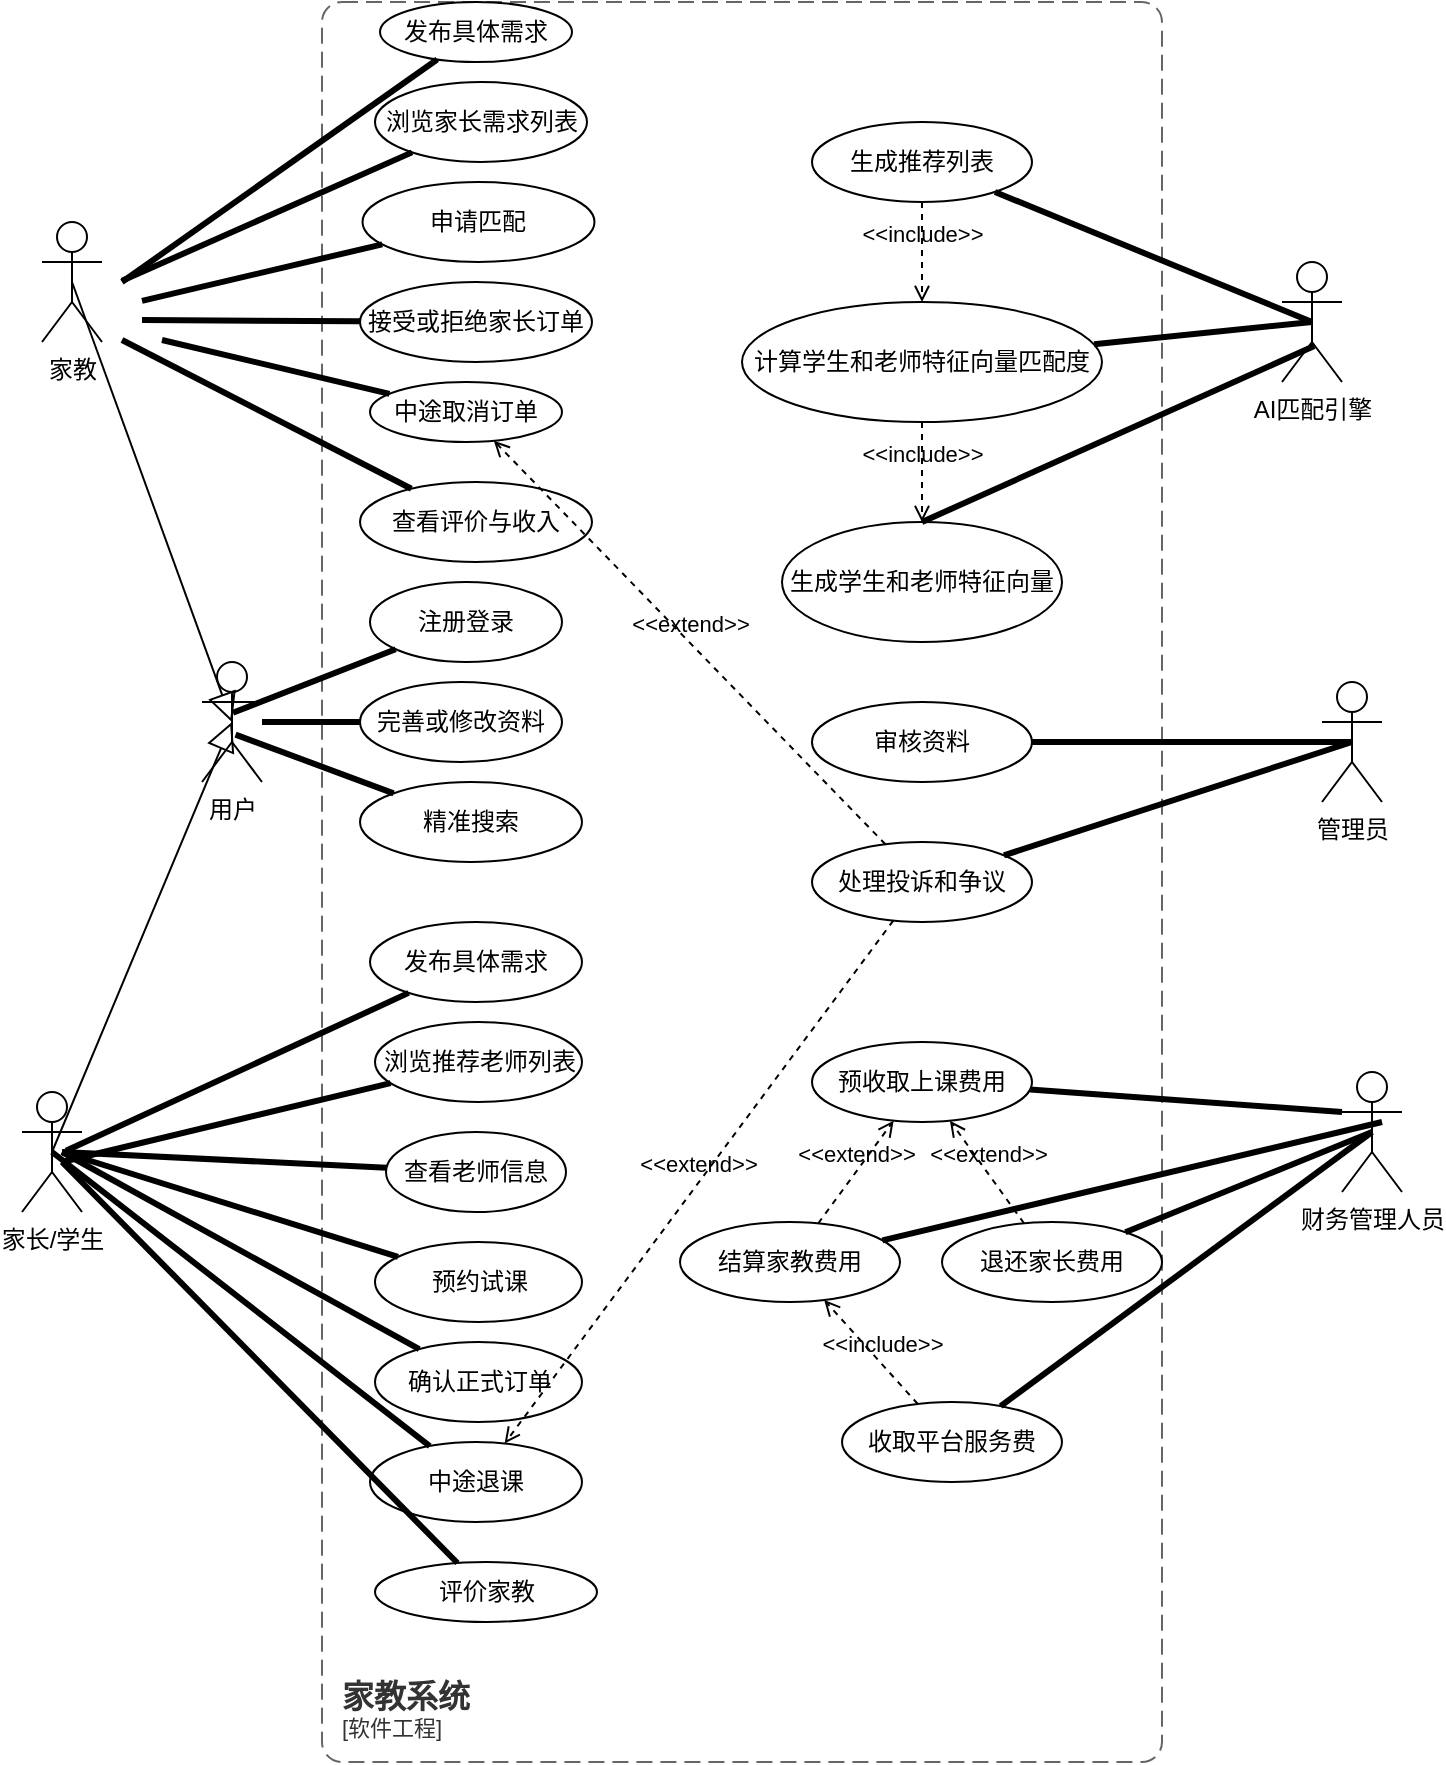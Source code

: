 <mxfile>
    <diagram id="rOA6H69Jcy2FFckjgFXm" name="第 1 页">
        <mxGraphModel dx="1038" dy="493" grid="1" gridSize="10" guides="1" tooltips="1" connect="1" arrows="1" fold="1" page="1" pageScale="1" pageWidth="827" pageHeight="1169" math="0" shadow="0">
            <root>
                <mxCell id="0"/>
                <mxCell id="1" parent="0"/>
                <mxCell id="2" value="家教" style="shape=umlActor;verticalLabelPosition=bottom;verticalAlign=top;html=1;direction=east;" parent="1" vertex="1">
                    <mxGeometry x="40" y="110" width="30" height="60" as="geometry"/>
                </mxCell>
                <mxCell id="6" value="家长/学生&lt;div&gt;&lt;br&gt;&lt;/div&gt;" style="shape=umlActor;verticalLabelPosition=bottom;verticalAlign=top;html=1;" parent="1" vertex="1">
                    <mxGeometry x="30" y="545" width="30" height="60" as="geometry"/>
                </mxCell>
                <mxCell id="9" value="用户&lt;div&gt;&lt;br&gt;&lt;/div&gt;" style="shape=umlActor;verticalLabelPosition=bottom;verticalAlign=top;html=1;" parent="1" vertex="1">
                    <mxGeometry x="120" y="330" width="30" height="60" as="geometry"/>
                </mxCell>
                <mxCell id="10" value="浏览家长需求列表" style="ellipse;whiteSpace=wrap;html=1;" parent="1" vertex="1">
                    <mxGeometry x="206.5" y="40" width="106" height="40" as="geometry"/>
                </mxCell>
                <mxCell id="11" value="申请匹配" style="ellipse;whiteSpace=wrap;html=1;" parent="1" vertex="1">
                    <mxGeometry x="200.25" y="90" width="116" height="40" as="geometry"/>
                </mxCell>
                <mxCell id="12" value="接受或拒绝家长订单" style="ellipse;whiteSpace=wrap;html=1;" parent="1" vertex="1">
                    <mxGeometry x="199" y="140" width="116" height="40" as="geometry"/>
                </mxCell>
                <mxCell id="14" value="查看评价与收入" style="ellipse;whiteSpace=wrap;html=1;" parent="1" vertex="1">
                    <mxGeometry x="199" y="240" width="116" height="40" as="geometry"/>
                </mxCell>
                <mxCell id="15" value="完善或修改资料" style="ellipse;whiteSpace=wrap;html=1;" parent="1" vertex="1">
                    <mxGeometry x="199" y="340" width="101" height="40" as="geometry"/>
                </mxCell>
                <mxCell id="16" value="精准搜索" style="ellipse;whiteSpace=wrap;html=1;" parent="1" vertex="1">
                    <mxGeometry x="199" y="390" width="111" height="40" as="geometry"/>
                </mxCell>
                <mxCell id="17" value="发布具体需求" style="ellipse;whiteSpace=wrap;html=1;" parent="1" vertex="1">
                    <mxGeometry x="204" y="460" width="106" height="40" as="geometry"/>
                </mxCell>
                <mxCell id="18" value="查看老师信息" style="ellipse;whiteSpace=wrap;html=1;" parent="1" vertex="1">
                    <mxGeometry x="212" y="565" width="90" height="40" as="geometry"/>
                </mxCell>
                <mxCell id="19" value="中途退课" style="ellipse;whiteSpace=wrap;html=1;" parent="1" vertex="1">
                    <mxGeometry x="204" y="720" width="106" height="40" as="geometry"/>
                </mxCell>
                <mxCell id="20" value="评价家教" style="ellipse;whiteSpace=wrap;html=1;" parent="1" vertex="1">
                    <mxGeometry x="206.5" y="780" width="111" height="30" as="geometry"/>
                </mxCell>
                <mxCell id="21" value="浏览推荐老师列表" style="ellipse;whiteSpace=wrap;html=1;" parent="1" vertex="1">
                    <mxGeometry x="206.5" y="510" width="103.5" height="40" as="geometry"/>
                </mxCell>
                <mxCell id="22" value="预约试课" style="ellipse;whiteSpace=wrap;html=1;" parent="1" vertex="1">
                    <mxGeometry x="206.5" y="620" width="103.5" height="40" as="geometry"/>
                </mxCell>
                <mxCell id="23" value="确认正式订单" style="ellipse;whiteSpace=wrap;html=1;" parent="1" vertex="1">
                    <mxGeometry x="206.5" y="670" width="103.5" height="40" as="geometry"/>
                </mxCell>
                <mxCell id="24" value="生成推荐列表" style="ellipse;whiteSpace=wrap;html=1;" parent="1" vertex="1">
                    <mxGeometry x="425" y="60" width="110" height="40" as="geometry"/>
                </mxCell>
                <object placeholders="1" c4Name="家教系统" c4Type="SystemScopeBoundary" c4Application="软件工程" label="&lt;font style=&quot;font-size: 16px&quot;&gt;&lt;b&gt;&lt;div style=&quot;text-align: left&quot;&gt;%c4Name%&lt;/div&gt;&lt;/b&gt;&lt;/font&gt;&lt;div style=&quot;text-align: left&quot;&gt;[%c4Application%]&lt;/div&gt;" id="28">
                    <mxCell style="rounded=1;fontSize=11;whiteSpace=wrap;html=1;dashed=1;arcSize=20;fillColor=none;strokeColor=#666666;fontColor=#333333;labelBackgroundColor=none;align=left;verticalAlign=bottom;labelBorderColor=none;spacingTop=0;spacing=10;dashPattern=8 4;metaEdit=1;rotatable=0;perimeter=rectanglePerimeter;noLabel=0;labelPadding=0;allowArrows=0;connectable=0;expand=0;recursiveResize=0;editable=1;pointerEvents=0;absoluteArcSize=1;points=[[0.25,0,0],[0.5,0,0],[0.75,0,0],[1,0.25,0],[1,0.5,0],[1,0.75,0],[0.75,1,0],[0.5,1,0],[0.25,1,0],[0,0.75,0],[0,0.5,0],[0,0.25,0]];" parent="1" vertex="1">
                        <mxGeometry x="180" width="420" height="880" as="geometry"/>
                    </mxCell>
                </object>
                <mxCell id="38" value="" style="edgeStyle=none;html=1;endSize=12;endArrow=block;endFill=0;entryX=0.5;entryY=0.5;entryDx=0;entryDy=0;entryPerimeter=0;exitX=0.5;exitY=0.5;exitDx=0;exitDy=0;exitPerimeter=0;" parent="1" source="2" target="9" edge="1">
                    <mxGeometry width="160" relative="1" as="geometry">
                        <mxPoint x="-70" y="100" as="sourcePoint"/>
                        <mxPoint x="90" y="100" as="targetPoint"/>
                    </mxGeometry>
                </mxCell>
                <mxCell id="39" value="" style="edgeStyle=none;html=1;endSize=12;endArrow=block;endFill=0;entryX=0.5;entryY=0.5;entryDx=0;entryDy=0;entryPerimeter=0;exitX=0.5;exitY=0.5;exitDx=0;exitDy=0;exitPerimeter=0;" parent="1" source="6" target="9" edge="1">
                    <mxGeometry width="160" relative="1" as="geometry">
                        <mxPoint x="60" y="385" as="sourcePoint"/>
                        <mxPoint x="140" y="505" as="targetPoint"/>
                    </mxGeometry>
                </mxCell>
                <mxCell id="46" value="" style="endArrow=none;startArrow=none;endFill=0;startFill=0;endSize=8;html=1;verticalAlign=bottom;labelBackgroundColor=none;strokeWidth=3;" parent="1" target="10" edge="1">
                    <mxGeometry width="160" relative="1" as="geometry">
                        <mxPoint x="80" y="139.41" as="sourcePoint"/>
                        <mxPoint x="240" y="139.41" as="targetPoint"/>
                    </mxGeometry>
                </mxCell>
                <mxCell id="47" value="" style="endArrow=none;startArrow=none;endFill=0;startFill=0;endSize=8;html=1;verticalAlign=bottom;labelBackgroundColor=none;strokeWidth=3;" parent="1" target="11" edge="1">
                    <mxGeometry width="160" relative="1" as="geometry">
                        <mxPoint x="90" y="149.41" as="sourcePoint"/>
                        <mxPoint x="221" y="120" as="targetPoint"/>
                    </mxGeometry>
                </mxCell>
                <mxCell id="48" value="&lt;span style=&quot;font-family: monospace; font-size: 0px; text-align: start;&quot;&gt;%3CmxGraphModel%3E%3Croot%3E%3CmxCell%20id%3D%220%22%2F%3E%3CmxCell%20id%3D%221%22%20parent%3D%220%22%2F%3E%3CmxCell%20id%3D%222%22%20value%3D%22%22%20style%3D%22endArrow%3Dnone%3BstartArrow%3Dnone%3BendFill%3D0%3BstartFill%3D0%3BendSize%3D8%3Bhtml%3D1%3BverticalAlign%3Dbottom%3BlabelBackgroundColor%3Dnone%3BstrokeWidth%3D3%3B%22%20edge%3D%221%22%20parent%3D%221%22%3E%3CmxGeometry%20width%3D%22160%22%20relative%3D%221%22%20as%3D%22geometry%22%3E%3CmxPoint%20x%3D%2290%22%20y%3D%22159%22%20as%3D%22sourcePoint%22%2F%3E%3CmxPoint%20x%3D%22199%22%20y%3D%22160%22%20as%3D%22targetPoint%22%2F%3E%3C%2FmxGeometry%3E%3C%2FmxCell%3E%3C%2Froot%3E%3C%2FmxGraphModel%3E&lt;/span&gt;&lt;span style=&quot;font-family: monospace; font-size: 0px; text-align: start;&quot;&gt;%3CmxGraphModel%3E%3Croot%3E%3CmxCell%20id%3D%220%22%2F%3E%3CmxCell%20id%3D%221%22%20parent%3D%220%22%2F%3E%3CmxCell%20id%3D%222%22%20value%3D%22%22%20style%3D%22endArrow%3Dnone%3BstartArrow%3Dnone%3BendFill%3D0%3BstartFill%3D0%3BendSize%3D8%3Bhtml%3D1%3BverticalAlign%3Dbottom%3BlabelBackgroundColor%3Dnone%3BstrokeWidth%3D3%3B%22%20edge%3D%221%22%20parent%3D%221%22%3E%3CmxGeometry%20width%3D%22160%22%20relative%3D%221%22%20as%3D%22geometry%22%3E%3CmxPoint%20x%3D%2290%22%20y%3D%22159%22%20as%3D%22sourcePoint%22%2F%3E%3CmxPoint%20x%3D%22199%22%20y%3D%22160%22%20as%3D%22targetPoint%22%2F%3E%3C%2FmxGeometry%3E%3C%2FmxCell%3E%3C%2Froot%3E%3C%2FmxGraphModel%3E&lt;/span&gt;" style="endArrow=none;startArrow=none;endFill=0;startFill=0;endSize=8;html=1;verticalAlign=bottom;labelBackgroundColor=none;strokeWidth=3;" parent="1" target="12" edge="1">
                    <mxGeometry width="160" relative="1" as="geometry">
                        <mxPoint x="90" y="159" as="sourcePoint"/>
                        <mxPoint x="231" y="130" as="targetPoint"/>
                    </mxGeometry>
                </mxCell>
                <mxCell id="49" value="" style="endArrow=none;startArrow=none;endFill=0;startFill=0;endSize=8;html=1;verticalAlign=bottom;labelBackgroundColor=none;strokeWidth=3;" parent="1" target="14" edge="1">
                    <mxGeometry width="160" relative="1" as="geometry">
                        <mxPoint x="80" y="169" as="sourcePoint"/>
                        <mxPoint x="241" y="140" as="targetPoint"/>
                    </mxGeometry>
                </mxCell>
                <mxCell id="50" value="注册登录" style="ellipse;whiteSpace=wrap;html=1;" parent="1" vertex="1">
                    <mxGeometry x="204" y="290" width="96" height="40" as="geometry"/>
                </mxCell>
                <mxCell id="51" value="" style="endArrow=none;startArrow=none;endFill=0;startFill=0;endSize=8;html=1;verticalAlign=bottom;labelBackgroundColor=none;strokeWidth=3;exitX=0.516;exitY=0.423;exitDx=0;exitDy=0;exitPerimeter=0;" parent="1" source="9" target="50" edge="1">
                    <mxGeometry width="160" relative="1" as="geometry">
                        <mxPoint x="140" y="319.41" as="sourcePoint"/>
                        <mxPoint x="300" y="319.41" as="targetPoint"/>
                    </mxGeometry>
                </mxCell>
                <mxCell id="52" value="" style="endArrow=none;startArrow=none;endFill=0;startFill=0;endSize=8;html=1;verticalAlign=bottom;labelBackgroundColor=none;strokeWidth=3;" parent="1" source="9" target="15" edge="1">
                    <mxGeometry width="160" relative="1" as="geometry">
                        <mxPoint x="150" y="329.41" as="sourcePoint"/>
                        <mxPoint x="215" y="323" as="targetPoint"/>
                    </mxGeometry>
                </mxCell>
                <mxCell id="53" value="" style="endArrow=none;startArrow=none;endFill=0;startFill=0;endSize=8;html=1;verticalAlign=bottom;labelBackgroundColor=none;strokeWidth=3;exitX=0.559;exitY=0.605;exitDx=0;exitDy=0;exitPerimeter=0;" parent="1" source="9" target="16" edge="1">
                    <mxGeometry width="160" relative="1" as="geometry">
                        <mxPoint x="160" y="339.41" as="sourcePoint"/>
                        <mxPoint x="225" y="333" as="targetPoint"/>
                    </mxGeometry>
                </mxCell>
                <mxCell id="57" value="" style="endArrow=none;startArrow=none;endFill=0;startFill=0;endSize=8;html=1;verticalAlign=bottom;labelBackgroundColor=none;strokeWidth=3;" parent="1" target="17" edge="1">
                    <mxGeometry width="160" relative="1" as="geometry">
                        <mxPoint x="52" y="574.41" as="sourcePoint"/>
                        <mxPoint x="212" y="574.41" as="targetPoint"/>
                    </mxGeometry>
                </mxCell>
                <mxCell id="59" value="" style="endArrow=none;startArrow=none;endFill=0;startFill=0;endSize=8;html=1;verticalAlign=bottom;labelBackgroundColor=none;strokeWidth=3;" parent="1" target="21" edge="1">
                    <mxGeometry width="160" relative="1" as="geometry">
                        <mxPoint x="50" y="580" as="sourcePoint"/>
                        <mxPoint x="233" y="505" as="targetPoint"/>
                    </mxGeometry>
                </mxCell>
                <mxCell id="60" value="" style="endArrow=none;startArrow=none;endFill=0;startFill=0;endSize=8;html=1;verticalAlign=bottom;labelBackgroundColor=none;strokeWidth=3;" parent="1" target="18" edge="1">
                    <mxGeometry width="160" relative="1" as="geometry">
                        <mxPoint x="50" y="575" as="sourcePoint"/>
                        <mxPoint x="243" y="515" as="targetPoint"/>
                    </mxGeometry>
                </mxCell>
                <mxCell id="61" value="" style="endArrow=none;startArrow=none;endFill=0;startFill=0;endSize=8;html=1;verticalAlign=bottom;labelBackgroundColor=none;strokeWidth=3;" parent="1" target="22" edge="1">
                    <mxGeometry width="160" relative="1" as="geometry">
                        <mxPoint x="50" y="575" as="sourcePoint"/>
                        <mxPoint x="253" y="525" as="targetPoint"/>
                    </mxGeometry>
                </mxCell>
                <mxCell id="62" value="" style="endArrow=none;startArrow=none;endFill=0;startFill=0;endSize=8;html=1;verticalAlign=bottom;labelBackgroundColor=none;strokeWidth=3;" parent="1" target="23" edge="1">
                    <mxGeometry width="160" relative="1" as="geometry">
                        <mxPoint x="50" y="575" as="sourcePoint"/>
                        <mxPoint x="263" y="535" as="targetPoint"/>
                    </mxGeometry>
                </mxCell>
                <mxCell id="63" value="" style="endArrow=none;startArrow=none;endFill=0;startFill=0;endSize=8;html=1;verticalAlign=bottom;labelBackgroundColor=none;strokeWidth=3;exitX=0.5;exitY=0.5;exitDx=0;exitDy=0;exitPerimeter=0;" parent="1" source="6" target="19" edge="1">
                    <mxGeometry width="160" relative="1" as="geometry">
                        <mxPoint x="102" y="624.41" as="sourcePoint"/>
                        <mxPoint x="273" y="545" as="targetPoint"/>
                    </mxGeometry>
                </mxCell>
                <mxCell id="64" value="" style="endArrow=none;startArrow=none;endFill=0;startFill=0;endSize=8;html=1;verticalAlign=bottom;labelBackgroundColor=none;strokeWidth=3;" parent="1" target="20" edge="1">
                    <mxGeometry width="160" relative="1" as="geometry">
                        <mxPoint x="50" y="580" as="sourcePoint"/>
                        <mxPoint x="283" y="555" as="targetPoint"/>
                    </mxGeometry>
                </mxCell>
                <mxCell id="67" value="计算学生和老师特征向量匹配度" style="ellipse;whiteSpace=wrap;html=1;" parent="1" vertex="1">
                    <mxGeometry x="390" y="150" width="180" height="60" as="geometry"/>
                </mxCell>
                <mxCell id="68" value="生成学生和老师特征向量" style="ellipse;whiteSpace=wrap;html=1;" parent="1" vertex="1">
                    <mxGeometry x="410" y="260" width="140" height="60" as="geometry"/>
                </mxCell>
                <mxCell id="69" value="审核资料" style="ellipse;whiteSpace=wrap;html=1;" parent="1" vertex="1">
                    <mxGeometry x="425" y="350" width="110" height="40" as="geometry"/>
                </mxCell>
                <mxCell id="70" value="处理投诉和争议" style="ellipse;whiteSpace=wrap;html=1;" parent="1" vertex="1">
                    <mxGeometry x="425" y="420" width="110" height="40" as="geometry"/>
                </mxCell>
                <mxCell id="71" value="预收取上课费用" style="ellipse;whiteSpace=wrap;html=1;" parent="1" vertex="1">
                    <mxGeometry x="425" y="520" width="110" height="40" as="geometry"/>
                </mxCell>
                <mxCell id="72" value="结算家教费用" style="ellipse;whiteSpace=wrap;html=1;" parent="1" vertex="1">
                    <mxGeometry x="359" y="610" width="110" height="40" as="geometry"/>
                </mxCell>
                <mxCell id="73" value="退还家长费用" style="ellipse;whiteSpace=wrap;html=1;" parent="1" vertex="1">
                    <mxGeometry x="490" y="610" width="110" height="40" as="geometry"/>
                </mxCell>
                <mxCell id="74" value="收取平台服务费" style="ellipse;whiteSpace=wrap;html=1;" parent="1" vertex="1">
                    <mxGeometry x="440" y="700" width="110" height="40" as="geometry"/>
                </mxCell>
                <mxCell id="75" value="AI匹配引擎" style="shape=umlActor;verticalLabelPosition=bottom;verticalAlign=top;html=1;" parent="1" vertex="1">
                    <mxGeometry x="660" y="130" width="30" height="60" as="geometry"/>
                </mxCell>
                <mxCell id="77" value="管理员" style="shape=umlActor;verticalLabelPosition=bottom;verticalAlign=top;html=1;" parent="1" vertex="1">
                    <mxGeometry x="680" y="340" width="30" height="60" as="geometry"/>
                </mxCell>
                <mxCell id="78" value="财务管理人员" style="shape=umlActor;verticalLabelPosition=bottom;verticalAlign=top;html=1;" parent="1" vertex="1">
                    <mxGeometry x="690" y="535" width="30" height="60" as="geometry"/>
                </mxCell>
                <mxCell id="80" value="" style="endArrow=none;startArrow=none;endFill=0;startFill=0;endSize=8;html=1;verticalAlign=bottom;labelBackgroundColor=none;strokeWidth=3;entryX=0.5;entryY=0.5;entryDx=0;entryDy=0;entryPerimeter=0;" parent="1" source="24" target="75" edge="1">
                    <mxGeometry width="160" relative="1" as="geometry">
                        <mxPoint x="510" y="150" as="sourcePoint"/>
                        <mxPoint x="670" y="150" as="targetPoint"/>
                    </mxGeometry>
                </mxCell>
                <mxCell id="81" value="" style="endArrow=none;startArrow=none;endFill=0;startFill=0;endSize=8;html=1;verticalAlign=bottom;labelBackgroundColor=none;strokeWidth=3;entryX=0.5;entryY=0.5;entryDx=0;entryDy=0;entryPerimeter=0;" parent="1" source="67" target="75" edge="1">
                    <mxGeometry width="160" relative="1" as="geometry">
                        <mxPoint x="543" y="140" as="sourcePoint"/>
                        <mxPoint x="685" y="170" as="targetPoint"/>
                    </mxGeometry>
                </mxCell>
                <mxCell id="82" value="" style="endArrow=none;startArrow=none;endFill=0;startFill=0;endSize=8;html=1;verticalAlign=bottom;labelBackgroundColor=none;strokeWidth=3;exitX=0.5;exitY=0;exitDx=0;exitDy=0;entryX=0.537;entryY=0.7;entryDx=0;entryDy=0;entryPerimeter=0;" parent="1" source="68" target="75" edge="1">
                    <mxGeometry width="160" relative="1" as="geometry">
                        <mxPoint x="553" y="150" as="sourcePoint"/>
                        <mxPoint x="680" y="240" as="targetPoint"/>
                    </mxGeometry>
                </mxCell>
                <mxCell id="83" value="" style="endArrow=none;startArrow=none;endFill=0;startFill=0;endSize=8;html=1;verticalAlign=bottom;labelBackgroundColor=none;strokeWidth=3;entryX=0.5;entryY=0.5;entryDx=0;entryDy=0;entryPerimeter=0;" parent="1" source="69" target="77" edge="1">
                    <mxGeometry width="160" relative="1" as="geometry">
                        <mxPoint x="480" y="430" as="sourcePoint"/>
                        <mxPoint x="640" y="430" as="targetPoint"/>
                    </mxGeometry>
                </mxCell>
                <mxCell id="84" value="" style="endArrow=none;startArrow=none;endFill=0;startFill=0;endSize=8;html=1;verticalAlign=bottom;labelBackgroundColor=none;strokeWidth=3;entryX=0.5;entryY=0.5;entryDx=0;entryDy=0;entryPerimeter=0;" parent="1" source="70" target="77" edge="1">
                    <mxGeometry width="160" relative="1" as="geometry">
                        <mxPoint x="560" y="380" as="sourcePoint"/>
                        <mxPoint x="705" y="380" as="targetPoint"/>
                    </mxGeometry>
                </mxCell>
                <mxCell id="86" value="" style="endArrow=none;startArrow=none;endFill=0;startFill=0;endSize=8;html=1;verticalAlign=bottom;labelBackgroundColor=none;strokeWidth=3;entryX=0;entryY=0.333;entryDx=0;entryDy=0;entryPerimeter=0;" parent="1" source="71" target="78" edge="1">
                    <mxGeometry width="160" relative="1" as="geometry">
                        <mxPoint x="500" y="545" as="sourcePoint"/>
                        <mxPoint x="660" y="545" as="targetPoint"/>
                    </mxGeometry>
                </mxCell>
                <mxCell id="87" value="" style="endArrow=none;startArrow=none;endFill=0;startFill=0;endSize=8;html=1;verticalAlign=bottom;labelBackgroundColor=none;strokeWidth=3;entryX=0.667;entryY=0.417;entryDx=0;entryDy=0;entryPerimeter=0;" parent="1" source="72" target="78" edge="1">
                    <mxGeometry width="160" relative="1" as="geometry">
                        <mxPoint x="544" y="554" as="sourcePoint"/>
                        <mxPoint x="700" y="565" as="targetPoint"/>
                    </mxGeometry>
                </mxCell>
                <mxCell id="88" value="" style="endArrow=none;startArrow=none;endFill=0;startFill=0;endSize=8;html=1;verticalAlign=bottom;labelBackgroundColor=none;strokeWidth=3;entryX=0.5;entryY=0.5;entryDx=0;entryDy=0;entryPerimeter=0;" parent="1" source="73" target="78" edge="1">
                    <mxGeometry width="160" relative="1" as="geometry">
                        <mxPoint x="554" y="564" as="sourcePoint"/>
                        <mxPoint x="710" y="575" as="targetPoint"/>
                    </mxGeometry>
                </mxCell>
                <mxCell id="89" value="" style="endArrow=none;startArrow=none;endFill=0;startFill=0;endSize=8;html=1;verticalAlign=bottom;labelBackgroundColor=none;strokeWidth=3;entryX=0.5;entryY=0.5;entryDx=0;entryDy=0;entryPerimeter=0;" parent="1" source="74" target="78" edge="1">
                    <mxGeometry width="160" relative="1" as="geometry">
                        <mxPoint x="564" y="574" as="sourcePoint"/>
                        <mxPoint x="720" y="585" as="targetPoint"/>
                    </mxGeometry>
                </mxCell>
                <mxCell id="92" value="&amp;lt;&amp;lt;extend&amp;gt;&amp;gt;" style="html=1;verticalAlign=bottom;labelBackgroundColor=none;endArrow=open;endFill=0;dashed=1;" parent="1" source="70" target="99" edge="1">
                    <mxGeometry width="160" relative="1" as="geometry">
                        <mxPoint x="310" y="610" as="sourcePoint"/>
                        <mxPoint x="470" y="610" as="targetPoint"/>
                    </mxGeometry>
                </mxCell>
                <mxCell id="94" value="&amp;lt;&amp;lt;extend&amp;gt;&amp;gt;" style="html=1;verticalAlign=bottom;labelBackgroundColor=none;endArrow=open;endFill=0;dashed=1;" parent="1" source="70" target="19" edge="1">
                    <mxGeometry width="160" relative="1" as="geometry">
                        <mxPoint x="359.002" y="796.302" as="sourcePoint"/>
                        <mxPoint x="543.691" y="535.001" as="targetPoint"/>
                    </mxGeometry>
                </mxCell>
                <mxCell id="95" value="&amp;lt;&amp;lt;extend&amp;gt;&amp;gt;" style="html=1;verticalAlign=bottom;labelBackgroundColor=none;endArrow=open;endFill=0;dashed=1;" parent="1" source="72" target="71" edge="1">
                    <mxGeometry width="160" relative="1" as="geometry">
                        <mxPoint x="320" y="500" as="sourcePoint"/>
                        <mxPoint x="480" y="500" as="targetPoint"/>
                    </mxGeometry>
                </mxCell>
                <mxCell id="99" value="中途取消订单" style="ellipse;whiteSpace=wrap;html=1;" parent="1" vertex="1">
                    <mxGeometry x="204" y="190" width="96" height="30" as="geometry"/>
                </mxCell>
                <mxCell id="100" value="&lt;span style=&quot;font-family: monospace; font-size: 0px; text-align: start;&quot;&gt;%3CmxGraphModel%3E%3Croot%3E%3CmxCell%20id%3D%220%22%2F%3E%3CmxCell%20id%3D%221%22%20parent%3D%220%22%2F%3E%3CmxCell%20id%3D%222%22%20value%3D%22%22%20style%3D%22endArrow%3Dnone%3BstartArrow%3Dnone%3BendFill%3D0%3BstartFill%3D0%3BendSize%3D8%3Bhtml%3D1%3BverticalAlign%3Dbottom%3BlabelBackgroundColor%3Dnone%3BstrokeWidth%3D3%3B%22%20edge%3D%221%22%20parent%3D%221%22%3E%3CmxGeometry%20width%3D%22160%22%20relative%3D%221%22%20as%3D%22geometry%22%3E%3CmxPoint%20x%3D%2290%22%20y%3D%22159%22%20as%3D%22sourcePoint%22%2F%3E%3CmxPoint%20x%3D%22199%22%20y%3D%22160%22%20as%3D%22targetPoint%22%2F%3E%3C%2FmxGeometry%3E%3C%2FmxCell%3E%3C%2Froot%3E%3C%2FmxGraphModel%3E&lt;/span&gt;&lt;span style=&quot;font-family: monospace; font-size: 0px; text-align: start;&quot;&gt;%3CmxGraphModel%3E%3Croot%3E%3CmxCell%20id%3D%220%22%2F%3E%3CmxCell%20id%3D%221%22%20parent%3D%220%22%2F%3E%3CmxCell%20id%3D%222%22%20value%3D%22%22%20style%3D%22endArrow%3Dnone%3BstartArrow%3Dnone%3BendFill%3D0%3BstartFill%3D0%3BendSize%3D8%3Bhtml%3D1%3BverticalAlign%3Dbottom%3BlabelBackgroundColor%3Dnone%3BstrokeWidth%3D3%3B%22%20edge%3D%221%22%20parent%3D%221%22%3E%3CmxGeometry%20width%3D%22160%22%20relative%3D%221%22%20as%3D%22geometry%22%3E%3CmxPoint%20x%3D%2290%22%20y%3D%22159%22%20as%3D%22sourcePoint%22%2F%3E%3CmxPoint%20x%3D%22199%22%20y%3D%22160%22%20as%3D%22targetPoint%22%2F%3E%3C%2FmxGeometry%3E%3C%2FmxCell%3E%3C%2Froot%3E%3C%2FmxGraphModel%3E&lt;/span&gt;" style="endArrow=none;startArrow=none;endFill=0;startFill=0;endSize=8;html=1;verticalAlign=bottom;labelBackgroundColor=none;strokeWidth=3;" parent="1" target="99" edge="1">
                    <mxGeometry width="160" relative="1" as="geometry">
                        <mxPoint x="100" y="169" as="sourcePoint"/>
                        <mxPoint x="209" y="170" as="targetPoint"/>
                    </mxGeometry>
                </mxCell>
                <mxCell id="102" value="&amp;lt;&amp;lt;extend&amp;gt;&amp;gt;" style="html=1;verticalAlign=bottom;labelBackgroundColor=none;endArrow=open;endFill=0;dashed=1;" parent="1" source="73" target="71" edge="1">
                    <mxGeometry width="160" relative="1" as="geometry">
                        <mxPoint x="320" y="480" as="sourcePoint"/>
                        <mxPoint x="480" y="480" as="targetPoint"/>
                    </mxGeometry>
                </mxCell>
                <mxCell id="103" value="&amp;lt;&amp;lt;include&amp;gt;&amp;gt;" style="html=1;verticalAlign=bottom;labelBackgroundColor=none;endArrow=open;endFill=0;dashed=1;" parent="1" source="74" target="72" edge="1">
                    <mxGeometry x="-0.214" y="-1" width="160" relative="1" as="geometry">
                        <mxPoint x="320" y="480" as="sourcePoint"/>
                        <mxPoint x="480" y="480" as="targetPoint"/>
                        <mxPoint as="offset"/>
                    </mxGeometry>
                </mxCell>
                <mxCell id="104" value="&amp;lt;&amp;lt;include&amp;gt;&amp;gt;" style="html=1;verticalAlign=bottom;labelBackgroundColor=none;endArrow=open;endFill=0;dashed=1;" parent="1" source="67" target="68" edge="1">
                    <mxGeometry width="160" relative="1" as="geometry">
                        <mxPoint x="320" y="480" as="sourcePoint"/>
                        <mxPoint x="480" y="290" as="targetPoint"/>
                    </mxGeometry>
                </mxCell>
                <mxCell id="106" value="&amp;lt;&amp;lt;include&amp;gt;&amp;gt;" style="html=1;verticalAlign=bottom;labelBackgroundColor=none;endArrow=open;endFill=0;dashed=1;" parent="1" source="24" target="67" edge="1">
                    <mxGeometry width="160" relative="1" as="geometry">
                        <mxPoint x="320" y="480" as="sourcePoint"/>
                        <mxPoint x="480" y="190" as="targetPoint"/>
                    </mxGeometry>
                </mxCell>
                <mxCell id="107" value="发布具体需求" style="ellipse;whiteSpace=wrap;html=1;" vertex="1" parent="1">
                    <mxGeometry x="209" width="96" height="30" as="geometry"/>
                </mxCell>
                <mxCell id="108" value="" style="endArrow=none;startArrow=none;endFill=0;startFill=0;endSize=8;html=1;verticalAlign=bottom;labelBackgroundColor=none;strokeWidth=3;" edge="1" parent="1" target="107">
                    <mxGeometry width="160" relative="1" as="geometry">
                        <mxPoint x="80" y="140" as="sourcePoint"/>
                        <mxPoint x="235" y="15.59" as="targetPoint"/>
                    </mxGeometry>
                </mxCell>
            </root>
        </mxGraphModel>
    </diagram>
</mxfile>